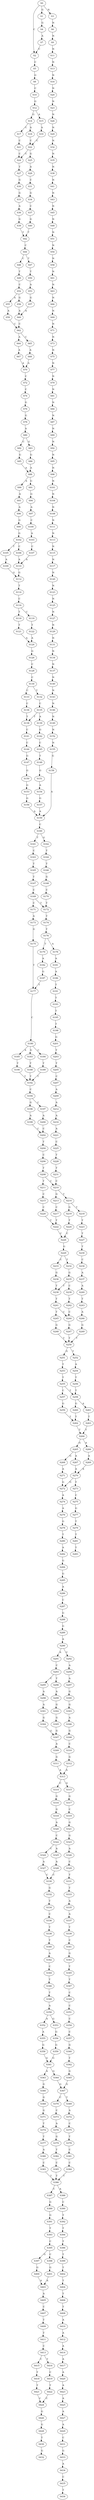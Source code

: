 strict digraph  {
	S0 -> S1 [ label = G ];
	S0 -> S2 [ label = C ];
	S0 -> S3 [ label = N ];
	S1 -> S4 [ label = G ];
	S2 -> S5 [ label = C ];
	S3 -> S6 [ label = N ];
	S4 -> S7 [ label = A ];
	S5 -> S8 [ label = G ];
	S6 -> S9 [ label = N ];
	S7 -> S2 [ label = C ];
	S8 -> S10 [ label = C ];
	S9 -> S11 [ label = N ];
	S10 -> S12 [ label = G ];
	S11 -> S13 [ label = N ];
	S12 -> S14 [ label = G ];
	S12 -> S15 [ label = A ];
	S13 -> S16 [ label = N ];
	S14 -> S17 [ label = C ];
	S14 -> S18 [ label = A ];
	S15 -> S19 [ label = A ];
	S16 -> S20 [ label = N ];
	S17 -> S21 [ label = C ];
	S18 -> S22 [ label = C ];
	S19 -> S22 [ label = C ];
	S20 -> S23 [ label = N ];
	S21 -> S24 [ label = C ];
	S22 -> S25 [ label = G ];
	S22 -> S24 [ label = C ];
	S23 -> S26 [ label = N ];
	S24 -> S27 [ label = T ];
	S25 -> S28 [ label = A ];
	S26 -> S29 [ label = N ];
	S27 -> S30 [ label = G ];
	S28 -> S31 [ label = C ];
	S29 -> S32 [ label = N ];
	S30 -> S33 [ label = G ];
	S31 -> S34 [ label = G ];
	S32 -> S35 [ label = N ];
	S33 -> S36 [ label = A ];
	S34 -> S37 [ label = C ];
	S35 -> S38 [ label = N ];
	S36 -> S39 [ label = G ];
	S37 -> S40 [ label = G ];
	S38 -> S41 [ label = N ];
	S39 -> S42 [ label = T ];
	S40 -> S42 [ label = T ];
	S41 -> S43 [ label = N ];
	S42 -> S44 [ label = C ];
	S43 -> S45 [ label = N ];
	S44 -> S46 [ label = C ];
	S44 -> S47 [ label = T ];
	S45 -> S48 [ label = N ];
	S46 -> S49 [ label = T ];
	S47 -> S50 [ label = T ];
	S48 -> S51 [ label = N ];
	S49 -> S52 [ label = C ];
	S50 -> S53 [ label = A ];
	S51 -> S54 [ label = N ];
	S52 -> S55 [ label = A ];
	S52 -> S56 [ label = G ];
	S53 -> S57 [ label = G ];
	S54 -> S58 [ label = N ];
	S55 -> S59 [ label = A ];
	S56 -> S60 [ label = A ];
	S57 -> S60 [ label = A ];
	S58 -> S61 [ label = N ];
	S59 -> S62 [ label = C ];
	S60 -> S62 [ label = C ];
	S61 -> S63 [ label = N ];
	S62 -> S64 [ label = A ];
	S62 -> S65 [ label = C ];
	S63 -> S66 [ label = N ];
	S64 -> S67 [ label = A ];
	S65 -> S68 [ label = A ];
	S66 -> S69 [ label = N ];
	S67 -> S70 [ label = A ];
	S68 -> S70 [ label = A ];
	S69 -> S71 [ label = N ];
	S70 -> S72 [ label = C ];
	S71 -> S73 [ label = N ];
	S72 -> S74 [ label = C ];
	S73 -> S75 [ label = N ];
	S74 -> S76 [ label = G ];
	S75 -> S77 [ label = N ];
	S76 -> S78 [ label = G ];
	S77 -> S79 [ label = N ];
	S78 -> S80 [ label = A ];
	S79 -> S81 [ label = N ];
	S80 -> S82 [ label = C ];
	S80 -> S83 [ label = G ];
	S81 -> S84 [ label = N ];
	S82 -> S85 [ label = G ];
	S83 -> S86 [ label = G ];
	S84 -> S87 [ label = N ];
	S85 -> S88 [ label = A ];
	S86 -> S88 [ label = A ];
	S87 -> S89 [ label = N ];
	S88 -> S90 [ label = A ];
	S88 -> S91 [ label = G ];
	S89 -> S92 [ label = N ];
	S90 -> S93 [ label = A ];
	S91 -> S94 [ label = G ];
	S92 -> S95 [ label = N ];
	S93 -> S96 [ label = A ];
	S94 -> S97 [ label = A ];
	S95 -> S98 [ label = N ];
	S96 -> S99 [ label = G ];
	S97 -> S100 [ label = C ];
	S98 -> S101 [ label = N ];
	S99 -> S102 [ label = G ];
	S100 -> S103 [ label = A ];
	S101 -> S104 [ label = N ];
	S102 -> S105 [ label = T ];
	S102 -> S106 [ label = C ];
	S103 -> S107 [ label = C ];
	S104 -> S108 [ label = N ];
	S105 -> S109 [ label = A ];
	S106 -> S110 [ label = A ];
	S107 -> S110 [ label = A ];
	S108 -> S111 [ label = N ];
	S109 -> S112 [ label = G ];
	S110 -> S112 [ label = G ];
	S111 -> S113 [ label = N ];
	S112 -> S114 [ label = T ];
	S113 -> S115 [ label = N ];
	S114 -> S116 [ label = C ];
	S115 -> S117 [ label = N ];
	S116 -> S118 [ label = T ];
	S116 -> S119 [ label = C ];
	S117 -> S120 [ label = N ];
	S118 -> S121 [ label = T ];
	S119 -> S122 [ label = T ];
	S120 -> S123 [ label = N ];
	S121 -> S124 [ label = A ];
	S122 -> S124 [ label = A ];
	S123 -> S125 [ label = N ];
	S124 -> S126 [ label = G ];
	S125 -> S127 [ label = N ];
	S126 -> S128 [ label = C ];
	S127 -> S129 [ label = N ];
	S128 -> S130 [ label = C ];
	S129 -> S131 [ label = N ];
	S130 -> S132 [ label = T ];
	S130 -> S133 [ label = C ];
	S131 -> S134 [ label = N ];
	S132 -> S135 [ label = C ];
	S133 -> S136 [ label = C ];
	S134 -> S137 [ label = N ];
	S135 -> S138 [ label = T ];
	S135 -> S139 [ label = A ];
	S136 -> S138 [ label = T ];
	S137 -> S140 [ label = N ];
	S138 -> S141 [ label = C ];
	S139 -> S142 [ label = G ];
	S140 -> S143 [ label = N ];
	S141 -> S144 [ label = C ];
	S142 -> S145 [ label = C ];
	S143 -> S146 [ label = N ];
	S144 -> S147 [ label = G ];
	S145 -> S148 [ label = T ];
	S146 -> S149 [ label = N ];
	S147 -> S150 [ label = G ];
	S148 -> S151 [ label = G ];
	S149 -> S152 [ label = N ];
	S150 -> S153 [ label = G ];
	S151 -> S154 [ label = A ];
	S152 -> S155 [ label = N ];
	S153 -> S156 [ label = G ];
	S154 -> S157 [ label = G ];
	S155 -> S158 [ label = G ];
	S156 -> S159 [ label = A ];
	S157 -> S159 [ label = A ];
	S158 -> S159 [ label = A ];
	S159 -> S160 [ label = C ];
	S160 -> S161 [ label = T ];
	S160 -> S162 [ label = G ];
	S161 -> S163 [ label = C ];
	S162 -> S164 [ label = T ];
	S163 -> S165 [ label = T ];
	S164 -> S166 [ label = T ];
	S165 -> S167 [ label = T ];
	S166 -> S168 [ label = G ];
	S167 -> S169 [ label = C ];
	S168 -> S170 [ label = C ];
	S169 -> S171 [ label = C ];
	S169 -> S172 [ label = T ];
	S170 -> S172 [ label = T ];
	S171 -> S173 [ label = A ];
	S172 -> S174 [ label = T ];
	S173 -> S175 [ label = G ];
	S174 -> S176 [ label = T ];
	S175 -> S177 [ label = T ];
	S176 -> S178 [ label = A ];
	S176 -> S179 [ label = T ];
	S177 -> S180 [ label = C ];
	S178 -> S181 [ label = A ];
	S179 -> S182 [ label = A ];
	S180 -> S183 [ label = G ];
	S180 -> S184 [ label = C ];
	S180 -> S185 [ label = A ];
	S181 -> S186 [ label = A ];
	S182 -> S187 [ label = G ];
	S183 -> S188 [ label = T ];
	S184 -> S189 [ label = T ];
	S185 -> S190 [ label = T ];
	S186 -> S191 [ label = T ];
	S187 -> S177 [ label = T ];
	S188 -> S192 [ label = T ];
	S189 -> S192 [ label = T ];
	S190 -> S192 [ label = T ];
	S191 -> S193 [ label = T ];
	S192 -> S194 [ label = C ];
	S193 -> S195 [ label = T ];
	S194 -> S196 [ label = G ];
	S194 -> S197 [ label = C ];
	S195 -> S198 [ label = T ];
	S196 -> S199 [ label = A ];
	S197 -> S200 [ label = A ];
	S198 -> S201 [ label = G ];
	S199 -> S202 [ label = C ];
	S200 -> S202 [ label = C ];
	S201 -> S203 [ label = T ];
	S202 -> S204 [ label = T ];
	S203 -> S205 [ label = T ];
	S204 -> S206 [ label = C ];
	S205 -> S207 [ label = C ];
	S206 -> S208 [ label = T ];
	S207 -> S209 [ label = A ];
	S208 -> S210 [ label = C ];
	S208 -> S211 [ label = T ];
	S209 -> S212 [ label = A ];
	S210 -> S213 [ label = G ];
	S210 -> S214 [ label = T ];
	S211 -> S215 [ label = C ];
	S212 -> S216 [ label = A ];
	S213 -> S217 [ label = C ];
	S214 -> S218 [ label = T ];
	S214 -> S219 [ label = G ];
	S215 -> S220 [ label = C ];
	S216 -> S221 [ label = A ];
	S217 -> S222 [ label = T ];
	S218 -> S223 [ label = T ];
	S219 -> S224 [ label = T ];
	S220 -> S222 [ label = T ];
	S221 -> S225 [ label = C ];
	S222 -> S226 [ label = C ];
	S223 -> S227 [ label = T ];
	S224 -> S226 [ label = C ];
	S225 -> S228 [ label = T ];
	S226 -> S229 [ label = G ];
	S227 -> S230 [ label = T ];
	S228 -> S231 [ label = T ];
	S229 -> S232 [ label = T ];
	S229 -> S233 [ label = C ];
	S230 -> S234 [ label = C ];
	S231 -> S210 [ label = C ];
	S232 -> S235 [ label = G ];
	S233 -> S236 [ label = G ];
	S234 -> S237 [ label = A ];
	S235 -> S238 [ label = T ];
	S235 -> S239 [ label = C ];
	S236 -> S238 [ label = T ];
	S237 -> S240 [ label = A ];
	S238 -> S241 [ label = T ];
	S239 -> S242 [ label = T ];
	S240 -> S243 [ label = T ];
	S241 -> S244 [ label = C ];
	S241 -> S245 [ label = T ];
	S242 -> S244 [ label = C ];
	S243 -> S246 [ label = A ];
	S244 -> S247 [ label = G ];
	S245 -> S248 [ label = G ];
	S246 -> S249 [ label = G ];
	S247 -> S250 [ label = T ];
	S248 -> S250 [ label = T ];
	S249 -> S250 [ label = T ];
	S250 -> S251 [ label = G ];
	S250 -> S252 [ label = T ];
	S251 -> S253 [ label = T ];
	S252 -> S254 [ label = A ];
	S253 -> S255 [ label = T ];
	S254 -> S256 [ label = T ];
	S255 -> S257 [ label = C ];
	S255 -> S258 [ label = T ];
	S256 -> S258 [ label = T ];
	S257 -> S259 [ label = G ];
	S258 -> S260 [ label = G ];
	S258 -> S261 [ label = A ];
	S259 -> S262 [ label = T ];
	S260 -> S262 [ label = T ];
	S261 -> S263 [ label = T ];
	S262 -> S264 [ label = T ];
	S263 -> S264 [ label = T ];
	S264 -> S265 [ label = G ];
	S264 -> S266 [ label = A ];
	S265 -> S267 [ label = A ];
	S265 -> S268 [ label = G ];
	S266 -> S269 [ label = A ];
	S267 -> S270 [ label = A ];
	S268 -> S271 [ label = A ];
	S269 -> S270 [ label = A ];
	S270 -> S272 [ label = G ];
	S270 -> S273 [ label = T ];
	S271 -> S272 [ label = G ];
	S272 -> S274 [ label = A ];
	S273 -> S275 [ label = C ];
	S274 -> S276 [ label = A ];
	S275 -> S277 [ label = G ];
	S276 -> S278 [ label = G ];
	S277 -> S279 [ label = T ];
	S278 -> S280 [ label = T ];
	S279 -> S281 [ label = T ];
	S280 -> S282 [ label = A ];
	S281 -> S283 [ label = T ];
	S282 -> S284 [ label = G ];
	S284 -> S285 [ label = G ];
	S285 -> S286 [ label = A ];
	S286 -> S287 [ label = C ];
	S287 -> S288 [ label = G ];
	S288 -> S289 [ label = G ];
	S289 -> S290 [ label = A ];
	S290 -> S291 [ label = A ];
	S290 -> S292 [ label = C ];
	S291 -> S293 [ label = C ];
	S292 -> S294 [ label = A ];
	S293 -> S295 [ label = C ];
	S293 -> S296 [ label = T ];
	S294 -> S297 [ label = A ];
	S295 -> S298 [ label = A ];
	S296 -> S299 [ label = A ];
	S297 -> S300 [ label = G ];
	S298 -> S301 [ label = A ];
	S299 -> S302 [ label = G ];
	S300 -> S303 [ label = G ];
	S301 -> S304 [ label = G ];
	S302 -> S305 [ label = G ];
	S303 -> S306 [ label = A ];
	S304 -> S307 [ label = G ];
	S305 -> S307 [ label = G ];
	S306 -> S308 [ label = G ];
	S307 -> S309 [ label = A ];
	S308 -> S310 [ label = C ];
	S309 -> S311 [ label = G ];
	S310 -> S312 [ label = G ];
	S311 -> S313 [ label = A ];
	S312 -> S313 [ label = A ];
	S313 -> S314 [ label = C ];
	S313 -> S315 [ label = G ];
	S314 -> S316 [ label = G ];
	S315 -> S317 [ label = G ];
	S316 -> S318 [ label = G ];
	S317 -> S319 [ label = C ];
	S318 -> S320 [ label = A ];
	S319 -> S321 [ label = G ];
	S320 -> S322 [ label = C ];
	S321 -> S323 [ label = G ];
	S322 -> S324 [ label = C ];
	S322 -> S325 [ label = A ];
	S323 -> S326 [ label = A ];
	S324 -> S327 [ label = A ];
	S325 -> S328 [ label = A ];
	S326 -> S329 [ label = C ];
	S327 -> S330 [ label = C ];
	S328 -> S330 [ label = C ];
	S329 -> S331 [ label = T ];
	S330 -> S332 [ label = G ];
	S331 -> S333 [ label = T ];
	S332 -> S334 [ label = T ];
	S333 -> S335 [ label = A ];
	S334 -> S336 [ label = C ];
	S335 -> S337 [ label = A ];
	S336 -> S338 [ label = T ];
	S337 -> S339 [ label = T ];
	S338 -> S340 [ label = T ];
	S339 -> S341 [ label = C ];
	S340 -> S342 [ label = A ];
	S341 -> S343 [ label = G ];
	S342 -> S344 [ label = C ];
	S343 -> S345 [ label = T ];
	S344 -> S346 [ label = T ];
	S345 -> S347 [ label = T ];
	S346 -> S348 [ label = T ];
	S347 -> S349 [ label = C ];
	S348 -> S350 [ label = A ];
	S349 -> S351 [ label = C ];
	S350 -> S352 [ label = A ];
	S350 -> S353 [ label = G ];
	S351 -> S354 [ label = C ];
	S352 -> S355 [ label = A ];
	S353 -> S356 [ label = G ];
	S354 -> S357 [ label = C ];
	S355 -> S358 [ label = G ];
	S356 -> S359 [ label = G ];
	S357 -> S360 [ label = G ];
	S358 -> S361 [ label = G ];
	S359 -> S361 [ label = G ];
	S360 -> S362 [ label = T ];
	S361 -> S363 [ label = A ];
	S361 -> S364 [ label = G ];
	S362 -> S365 [ label = G ];
	S363 -> S366 [ label = G ];
	S364 -> S367 [ label = G ];
	S365 -> S367 [ label = G ];
	S366 -> S368 [ label = G ];
	S367 -> S369 [ label = T ];
	S367 -> S370 [ label = C ];
	S368 -> S371 [ label = G ];
	S369 -> S372 [ label = A ];
	S370 -> S373 [ label = C ];
	S371 -> S374 [ label = T ];
	S372 -> S375 [ label = C ];
	S373 -> S376 [ label = A ];
	S374 -> S377 [ label = T ];
	S375 -> S378 [ label = T ];
	S376 -> S379 [ label = G ];
	S377 -> S380 [ label = A ];
	S378 -> S381 [ label = C ];
	S379 -> S382 [ label = T ];
	S380 -> S383 [ label = C ];
	S381 -> S384 [ label = C ];
	S382 -> S385 [ label = C ];
	S383 -> S386 [ label = T ];
	S384 -> S386 [ label = T ];
	S385 -> S386 [ label = T ];
	S386 -> S387 [ label = C ];
	S386 -> S388 [ label = A ];
	S387 -> S389 [ label = G ];
	S388 -> S390 [ label = C ];
	S389 -> S391 [ label = G ];
	S390 -> S392 [ label = T ];
	S391 -> S393 [ label = T ];
	S392 -> S394 [ label = T ];
	S393 -> S395 [ label = C ];
	S394 -> S396 [ label = T ];
	S395 -> S397 [ label = G ];
	S395 -> S398 [ label = C ];
	S396 -> S399 [ label = T ];
	S397 -> S400 [ label = G ];
	S398 -> S401 [ label = G ];
	S399 -> S402 [ label = T ];
	S400 -> S403 [ label = A ];
	S401 -> S403 [ label = A ];
	S402 -> S404 [ label = T ];
	S403 -> S405 [ label = A ];
	S404 -> S406 [ label = T ];
	S405 -> S407 [ label = C ];
	S406 -> S408 [ label = T ];
	S407 -> S409 [ label = T ];
	S408 -> S410 [ label = A ];
	S409 -> S411 [ label = T ];
	S410 -> S412 [ label = A ];
	S411 -> S413 [ label = C ];
	S412 -> S414 [ label = A ];
	S413 -> S415 [ label = C ];
	S413 -> S416 [ label = T ];
	S414 -> S417 [ label = A ];
	S415 -> S418 [ label = T ];
	S416 -> S419 [ label = C ];
	S417 -> S420 [ label = A ];
	S418 -> S421 [ label = T ];
	S419 -> S422 [ label = T ];
	S420 -> S423 [ label = A ];
	S421 -> S424 [ label = C ];
	S422 -> S424 [ label = C ];
	S423 -> S425 [ label = A ];
	S424 -> S426 [ label = G ];
	S425 -> S427 [ label = A ];
	S426 -> S428 [ label = G ];
	S427 -> S429 [ label = A ];
	S428 -> S430 [ label = T ];
	S429 -> S431 [ label = C ];
	S430 -> S432 [ label = G ];
	S431 -> S433 [ label = G ];
	S433 -> S434 [ label = A ];
	S434 -> S435 [ label = C ];
	S435 -> S436 [ label = T ];
}
